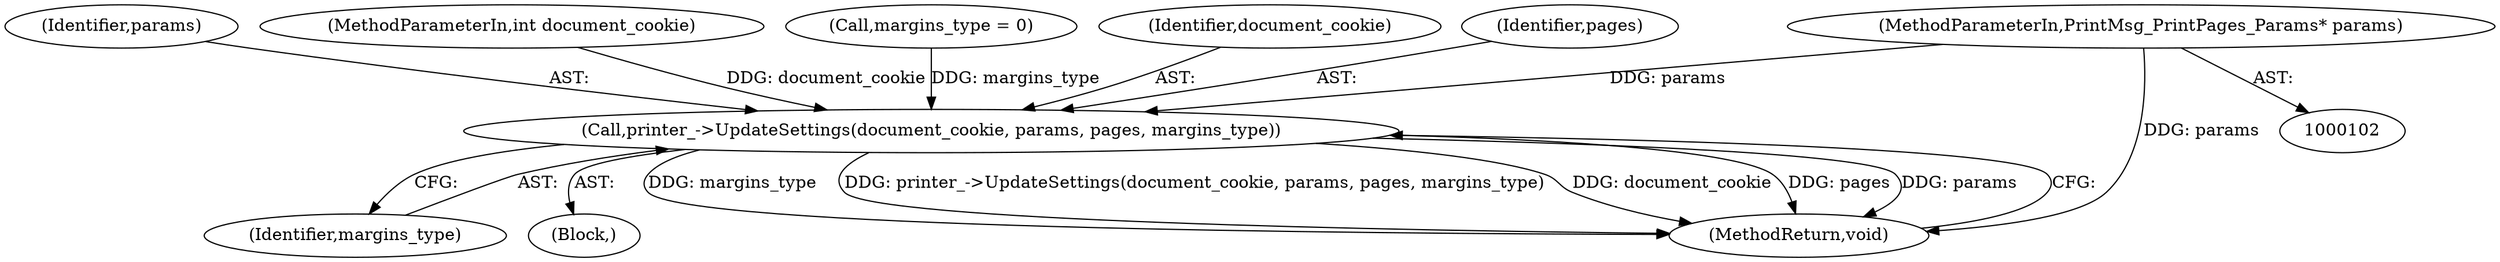 digraph "0_Chrome_116d0963cadfbf55ef2ec3d13781987c4d80517a_34@pointer" {
"1000105" [label="(MethodParameterIn,PrintMsg_PrintPages_Params* params)"];
"1000228" [label="(Call,printer_->UpdateSettings(document_cookie, params, pages, margins_type))"];
"1000232" [label="(Identifier,margins_type)"];
"1000105" [label="(MethodParameterIn,PrintMsg_PrintPages_Params* params)"];
"1000230" [label="(Identifier,params)"];
"1000103" [label="(MethodParameterIn,int document_cookie)"];
"1000109" [label="(Call,margins_type = 0)"];
"1000229" [label="(Identifier,document_cookie)"];
"1000106" [label="(Block,)"];
"1000228" [label="(Call,printer_->UpdateSettings(document_cookie, params, pages, margins_type))"];
"1000231" [label="(Identifier,pages)"];
"1000233" [label="(MethodReturn,void)"];
"1000105" -> "1000102"  [label="AST: "];
"1000105" -> "1000233"  [label="DDG: params"];
"1000105" -> "1000228"  [label="DDG: params"];
"1000228" -> "1000106"  [label="AST: "];
"1000228" -> "1000232"  [label="CFG: "];
"1000229" -> "1000228"  [label="AST: "];
"1000230" -> "1000228"  [label="AST: "];
"1000231" -> "1000228"  [label="AST: "];
"1000232" -> "1000228"  [label="AST: "];
"1000233" -> "1000228"  [label="CFG: "];
"1000228" -> "1000233"  [label="DDG: margins_type"];
"1000228" -> "1000233"  [label="DDG: printer_->UpdateSettings(document_cookie, params, pages, margins_type)"];
"1000228" -> "1000233"  [label="DDG: document_cookie"];
"1000228" -> "1000233"  [label="DDG: pages"];
"1000228" -> "1000233"  [label="DDG: params"];
"1000103" -> "1000228"  [label="DDG: document_cookie"];
"1000109" -> "1000228"  [label="DDG: margins_type"];
}
